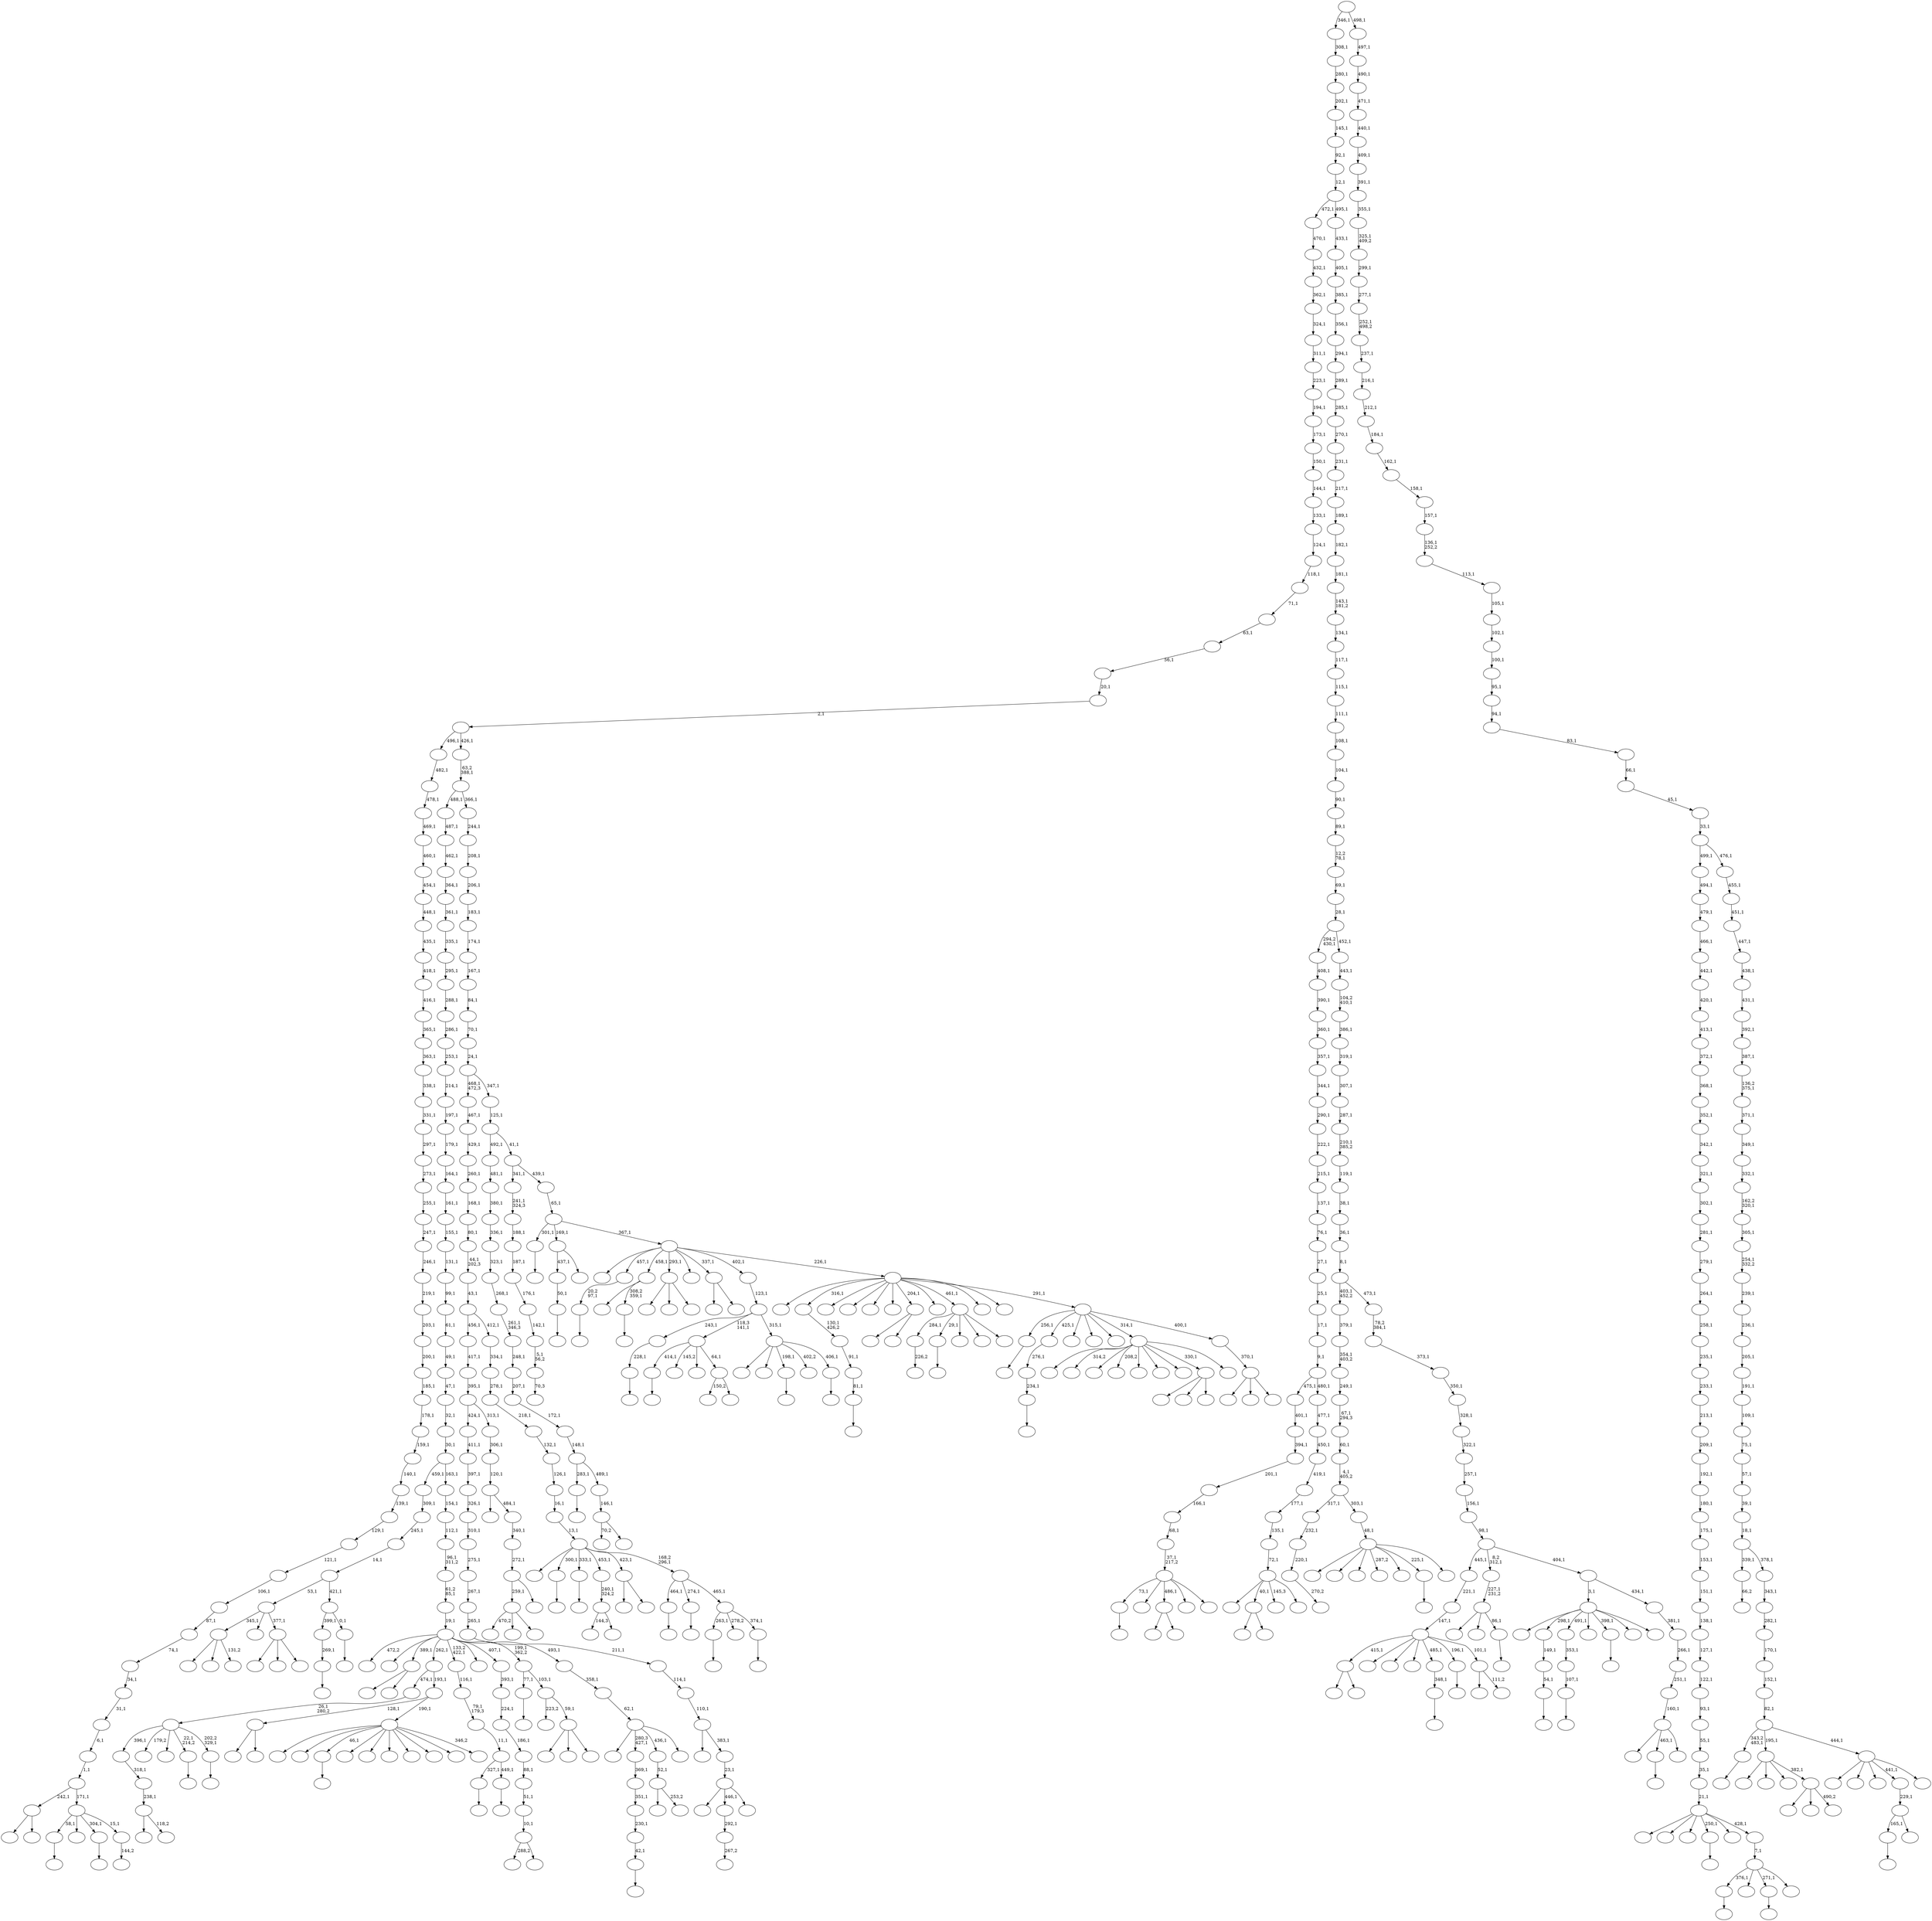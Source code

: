 digraph T {
	700 [label=""]
	699 [label=""]
	698 [label=""]
	697 [label=""]
	696 [label=""]
	695 [label=""]
	694 [label=""]
	693 [label=""]
	692 [label=""]
	691 [label=""]
	690 [label=""]
	689 [label=""]
	688 [label=""]
	687 [label=""]
	686 [label=""]
	685 [label=""]
	684 [label=""]
	683 [label=""]
	682 [label=""]
	681 [label=""]
	680 [label=""]
	679 [label=""]
	678 [label=""]
	677 [label=""]
	676 [label=""]
	675 [label=""]
	674 [label=""]
	673 [label=""]
	672 [label=""]
	671 [label=""]
	670 [label=""]
	669 [label=""]
	668 [label=""]
	667 [label=""]
	666 [label=""]
	665 [label=""]
	664 [label=""]
	663 [label=""]
	662 [label=""]
	661 [label=""]
	660 [label=""]
	659 [label=""]
	658 [label=""]
	657 [label=""]
	656 [label=""]
	655 [label=""]
	654 [label=""]
	653 [label=""]
	652 [label=""]
	651 [label=""]
	650 [label=""]
	649 [label=""]
	648 [label=""]
	647 [label=""]
	646 [label=""]
	645 [label=""]
	644 [label=""]
	643 [label=""]
	642 [label=""]
	641 [label=""]
	640 [label=""]
	639 [label=""]
	638 [label=""]
	637 [label=""]
	636 [label=""]
	635 [label=""]
	634 [label=""]
	633 [label=""]
	632 [label=""]
	631 [label=""]
	630 [label=""]
	629 [label=""]
	628 [label=""]
	627 [label=""]
	626 [label=""]
	625 [label=""]
	624 [label=""]
	623 [label=""]
	622 [label=""]
	621 [label=""]
	620 [label=""]
	619 [label=""]
	618 [label=""]
	617 [label=""]
	616 [label=""]
	615 [label=""]
	614 [label=""]
	613 [label=""]
	612 [label=""]
	611 [label=""]
	610 [label=""]
	609 [label=""]
	608 [label=""]
	607 [label=""]
	606 [label=""]
	605 [label=""]
	604 [label=""]
	603 [label=""]
	602 [label=""]
	601 [label=""]
	600 [label=""]
	599 [label=""]
	598 [label=""]
	597 [label=""]
	596 [label=""]
	595 [label=""]
	594 [label=""]
	593 [label=""]
	592 [label=""]
	591 [label=""]
	590 [label=""]
	589 [label=""]
	588 [label=""]
	587 [label=""]
	586 [label=""]
	585 [label=""]
	584 [label=""]
	583 [label=""]
	582 [label=""]
	581 [label=""]
	580 [label=""]
	579 [label=""]
	578 [label=""]
	577 [label=""]
	576 [label=""]
	575 [label=""]
	574 [label=""]
	573 [label=""]
	572 [label=""]
	571 [label=""]
	570 [label=""]
	569 [label=""]
	568 [label=""]
	567 [label=""]
	566 [label=""]
	565 [label=""]
	564 [label=""]
	563 [label=""]
	562 [label=""]
	561 [label=""]
	560 [label=""]
	559 [label=""]
	558 [label=""]
	557 [label=""]
	556 [label=""]
	555 [label=""]
	554 [label=""]
	553 [label=""]
	552 [label=""]
	551 [label=""]
	550 [label=""]
	549 [label=""]
	548 [label=""]
	547 [label=""]
	546 [label=""]
	545 [label=""]
	544 [label=""]
	543 [label=""]
	542 [label=""]
	541 [label=""]
	540 [label=""]
	539 [label=""]
	538 [label=""]
	537 [label=""]
	536 [label=""]
	535 [label=""]
	534 [label=""]
	533 [label=""]
	532 [label=""]
	531 [label=""]
	530 [label=""]
	529 [label=""]
	528 [label=""]
	527 [label=""]
	526 [label=""]
	525 [label=""]
	524 [label=""]
	523 [label=""]
	522 [label=""]
	521 [label=""]
	520 [label=""]
	519 [label=""]
	518 [label=""]
	517 [label=""]
	516 [label=""]
	515 [label=""]
	514 [label=""]
	513 [label=""]
	512 [label=""]
	511 [label=""]
	510 [label=""]
	509 [label=""]
	508 [label=""]
	507 [label=""]
	506 [label=""]
	505 [label=""]
	504 [label=""]
	503 [label=""]
	502 [label=""]
	501 [label=""]
	500 [label=""]
	499 [label=""]
	498 [label=""]
	497 [label=""]
	496 [label=""]
	495 [label=""]
	494 [label=""]
	493 [label=""]
	492 [label=""]
	491 [label=""]
	490 [label=""]
	489 [label=""]
	488 [label=""]
	487 [label=""]
	486 [label=""]
	485 [label=""]
	484 [label=""]
	483 [label=""]
	482 [label=""]
	481 [label=""]
	480 [label=""]
	479 [label=""]
	478 [label=""]
	477 [label=""]
	476 [label=""]
	475 [label=""]
	474 [label=""]
	473 [label=""]
	472 [label=""]
	471 [label=""]
	470 [label=""]
	469 [label=""]
	468 [label=""]
	467 [label=""]
	466 [label=""]
	465 [label=""]
	464 [label=""]
	463 [label=""]
	462 [label=""]
	461 [label=""]
	460 [label=""]
	459 [label=""]
	458 [label=""]
	457 [label=""]
	456 [label=""]
	455 [label=""]
	454 [label=""]
	453 [label=""]
	452 [label=""]
	451 [label=""]
	450 [label=""]
	449 [label=""]
	448 [label=""]
	447 [label=""]
	446 [label=""]
	445 [label=""]
	444 [label=""]
	443 [label=""]
	442 [label=""]
	441 [label=""]
	440 [label=""]
	439 [label=""]
	438 [label=""]
	437 [label=""]
	436 [label=""]
	435 [label=""]
	434 [label=""]
	433 [label=""]
	432 [label=""]
	431 [label=""]
	430 [label=""]
	429 [label=""]
	428 [label=""]
	427 [label=""]
	426 [label=""]
	425 [label=""]
	424 [label=""]
	423 [label=""]
	422 [label=""]
	421 [label=""]
	420 [label=""]
	419 [label=""]
	418 [label=""]
	417 [label=""]
	416 [label=""]
	415 [label=""]
	414 [label=""]
	413 [label=""]
	412 [label=""]
	411 [label=""]
	410 [label=""]
	409 [label=""]
	408 [label=""]
	407 [label=""]
	406 [label=""]
	405 [label=""]
	404 [label=""]
	403 [label=""]
	402 [label=""]
	401 [label=""]
	400 [label=""]
	399 [label=""]
	398 [label=""]
	397 [label=""]
	396 [label=""]
	395 [label=""]
	394 [label=""]
	393 [label=""]
	392 [label=""]
	391 [label=""]
	390 [label=""]
	389 [label=""]
	388 [label=""]
	387 [label=""]
	386 [label=""]
	385 [label=""]
	384 [label=""]
	383 [label=""]
	382 [label=""]
	381 [label=""]
	380 [label=""]
	379 [label=""]
	378 [label=""]
	377 [label=""]
	376 [label=""]
	375 [label=""]
	374 [label=""]
	373 [label=""]
	372 [label=""]
	371 [label=""]
	370 [label=""]
	369 [label=""]
	368 [label=""]
	367 [label=""]
	366 [label=""]
	365 [label=""]
	364 [label=""]
	363 [label=""]
	362 [label=""]
	361 [label=""]
	360 [label=""]
	359 [label=""]
	358 [label=""]
	357 [label=""]
	356 [label=""]
	355 [label=""]
	354 [label=""]
	353 [label=""]
	352 [label=""]
	351 [label=""]
	350 [label=""]
	349 [label=""]
	348 [label=""]
	347 [label=""]
	346 [label=""]
	345 [label=""]
	344 [label=""]
	343 [label=""]
	342 [label=""]
	341 [label=""]
	340 [label=""]
	339 [label=""]
	338 [label=""]
	337 [label=""]
	336 [label=""]
	335 [label=""]
	334 [label=""]
	333 [label=""]
	332 [label=""]
	331 [label=""]
	330 [label=""]
	329 [label=""]
	328 [label=""]
	327 [label=""]
	326 [label=""]
	325 [label=""]
	324 [label=""]
	323 [label=""]
	322 [label=""]
	321 [label=""]
	320 [label=""]
	319 [label=""]
	318 [label=""]
	317 [label=""]
	316 [label=""]
	315 [label=""]
	314 [label=""]
	313 [label=""]
	312 [label=""]
	311 [label=""]
	310 [label=""]
	309 [label=""]
	308 [label=""]
	307 [label=""]
	306 [label=""]
	305 [label=""]
	304 [label=""]
	303 [label=""]
	302 [label=""]
	301 [label=""]
	300 [label=""]
	299 [label=""]
	298 [label=""]
	297 [label=""]
	296 [label=""]
	295 [label=""]
	294 [label=""]
	293 [label=""]
	292 [label=""]
	291 [label=""]
	290 [label=""]
	289 [label=""]
	288 [label=""]
	287 [label=""]
	286 [label=""]
	285 [label=""]
	284 [label=""]
	283 [label=""]
	282 [label=""]
	281 [label=""]
	280 [label=""]
	279 [label=""]
	278 [label=""]
	277 [label=""]
	276 [label=""]
	275 [label=""]
	274 [label=""]
	273 [label=""]
	272 [label=""]
	271 [label=""]
	270 [label=""]
	269 [label=""]
	268 [label=""]
	267 [label=""]
	266 [label=""]
	265 [label=""]
	264 [label=""]
	263 [label=""]
	262 [label=""]
	261 [label=""]
	260 [label=""]
	259 [label=""]
	258 [label=""]
	257 [label=""]
	256 [label=""]
	255 [label=""]
	254 [label=""]
	253 [label=""]
	252 [label=""]
	251 [label=""]
	250 [label=""]
	249 [label=""]
	248 [label=""]
	247 [label=""]
	246 [label=""]
	245 [label=""]
	244 [label=""]
	243 [label=""]
	242 [label=""]
	241 [label=""]
	240 [label=""]
	239 [label=""]
	238 [label=""]
	237 [label=""]
	236 [label=""]
	235 [label=""]
	234 [label=""]
	233 [label=""]
	232 [label=""]
	231 [label=""]
	230 [label=""]
	229 [label=""]
	228 [label=""]
	227 [label=""]
	226 [label=""]
	225 [label=""]
	224 [label=""]
	223 [label=""]
	222 [label=""]
	221 [label=""]
	220 [label=""]
	219 [label=""]
	218 [label=""]
	217 [label=""]
	216 [label=""]
	215 [label=""]
	214 [label=""]
	213 [label=""]
	212 [label=""]
	211 [label=""]
	210 [label=""]
	209 [label=""]
	208 [label=""]
	207 [label=""]
	206 [label=""]
	205 [label=""]
	204 [label=""]
	203 [label=""]
	202 [label=""]
	201 [label=""]
	200 [label=""]
	199 [label=""]
	198 [label=""]
	197 [label=""]
	196 [label=""]
	195 [label=""]
	194 [label=""]
	193 [label=""]
	192 [label=""]
	191 [label=""]
	190 [label=""]
	189 [label=""]
	188 [label=""]
	187 [label=""]
	186 [label=""]
	185 [label=""]
	184 [label=""]
	183 [label=""]
	182 [label=""]
	181 [label=""]
	180 [label=""]
	179 [label=""]
	178 [label=""]
	177 [label=""]
	176 [label=""]
	175 [label=""]
	174 [label=""]
	173 [label=""]
	172 [label=""]
	171 [label=""]
	170 [label=""]
	169 [label=""]
	168 [label=""]
	167 [label=""]
	166 [label=""]
	165 [label=""]
	164 [label=""]
	163 [label=""]
	162 [label=""]
	161 [label=""]
	160 [label=""]
	159 [label=""]
	158 [label=""]
	157 [label=""]
	156 [label=""]
	155 [label=""]
	154 [label=""]
	153 [label=""]
	152 [label=""]
	151 [label=""]
	150 [label=""]
	149 [label=""]
	148 [label=""]
	147 [label=""]
	146 [label=""]
	145 [label=""]
	144 [label=""]
	143 [label=""]
	142 [label=""]
	141 [label=""]
	140 [label=""]
	139 [label=""]
	138 [label=""]
	137 [label=""]
	136 [label=""]
	135 [label=""]
	134 [label=""]
	133 [label=""]
	132 [label=""]
	131 [label=""]
	130 [label=""]
	129 [label=""]
	128 [label=""]
	127 [label=""]
	126 [label=""]
	125 [label=""]
	124 [label=""]
	123 [label=""]
	122 [label=""]
	121 [label=""]
	120 [label=""]
	119 [label=""]
	118 [label=""]
	117 [label=""]
	116 [label=""]
	115 [label=""]
	114 [label=""]
	113 [label=""]
	112 [label=""]
	111 [label=""]
	110 [label=""]
	109 [label=""]
	108 [label=""]
	107 [label=""]
	106 [label=""]
	105 [label=""]
	104 [label=""]
	103 [label=""]
	102 [label=""]
	101 [label=""]
	100 [label=""]
	99 [label=""]
	98 [label=""]
	97 [label=""]
	96 [label=""]
	95 [label=""]
	94 [label=""]
	93 [label=""]
	92 [label=""]
	91 [label=""]
	90 [label=""]
	89 [label=""]
	88 [label=""]
	87 [label=""]
	86 [label=""]
	85 [label=""]
	84 [label=""]
	83 [label=""]
	82 [label=""]
	81 [label=""]
	80 [label=""]
	79 [label=""]
	78 [label=""]
	77 [label=""]
	76 [label=""]
	75 [label=""]
	74 [label=""]
	73 [label=""]
	72 [label=""]
	71 [label=""]
	70 [label=""]
	69 [label=""]
	68 [label=""]
	67 [label=""]
	66 [label=""]
	65 [label=""]
	64 [label=""]
	63 [label=""]
	62 [label=""]
	61 [label=""]
	60 [label=""]
	59 [label=""]
	58 [label=""]
	57 [label=""]
	56 [label=""]
	55 [label=""]
	54 [label=""]
	53 [label=""]
	52 [label=""]
	51 [label=""]
	50 [label=""]
	49 [label=""]
	48 [label=""]
	47 [label=""]
	46 [label=""]
	45 [label=""]
	44 [label=""]
	43 [label=""]
	42 [label=""]
	41 [label=""]
	40 [label=""]
	39 [label=""]
	38 [label=""]
	37 [label=""]
	36 [label=""]
	35 [label=""]
	34 [label=""]
	33 [label=""]
	32 [label=""]
	31 [label=""]
	30 [label=""]
	29 [label=""]
	28 [label=""]
	27 [label=""]
	26 [label=""]
	25 [label=""]
	24 [label=""]
	23 [label=""]
	22 [label=""]
	21 [label=""]
	20 [label=""]
	19 [label=""]
	18 [label=""]
	17 [label=""]
	16 [label=""]
	15 [label=""]
	14 [label=""]
	13 [label=""]
	12 [label=""]
	11 [label=""]
	10 [label=""]
	9 [label=""]
	8 [label=""]
	7 [label=""]
	6 [label=""]
	5 [label=""]
	4 [label=""]
	3 [label=""]
	2 [label=""]
	1 [label=""]
	0 [label=""]
	696 -> 697 [label=""]
	693 -> 694 [label=""]
	692 -> 693 [label="42,1"]
	691 -> 692 [label="230,1"]
	690 -> 691 [label="351,1"]
	689 -> 690 [label="369,1"]
	681 -> 682 [label=""]
	680 -> 681 [label="228,1"]
	678 -> 679 [label=""]
	670 -> 671 [label=""]
	665 -> 666 [label=""]
	662 -> 663 [label=""]
	661 -> 662 [label="54,1"]
	660 -> 661 [label="149,1"]
	658 -> 659 [label=""]
	656 -> 657 [label=""]
	652 -> 653 [label="226,2"]
	650 -> 651 [label=""]
	649 -> 650 [label="81,1"]
	648 -> 649 [label="91,1"]
	647 -> 648 [label="130,1\n426,2"]
	639 -> 640 [label="267,2"]
	638 -> 639 [label="292,1"]
	636 -> 642 [label="70,2"]
	636 -> 637 [label=""]
	635 -> 636 [label="146,1"]
	634 -> 665 [label="283,1"]
	634 -> 635 [label="489,1"]
	633 -> 634 [label="148,1"]
	632 -> 633 [label="172,1"]
	631 -> 632 [label="207,1"]
	630 -> 631 [label="248,1"]
	629 -> 630 [label="261,1\n346,3"]
	628 -> 629 [label="268,1"]
	627 -> 628 [label="323,1"]
	626 -> 627 [label="336,1"]
	625 -> 626 [label="380,1"]
	624 -> 625 [label="481,1"]
	620 -> 621 [label=""]
	617 -> 618 [label=""]
	616 -> 617 [label="234,1"]
	615 -> 616 [label="276,1"]
	612 -> 613 [label=""]
	608 -> 698 [label=""]
	608 -> 609 [label=""]
	606 -> 684 [label=""]
	606 -> 607 [label="118,2"]
	605 -> 606 [label="238,1"]
	604 -> 605 [label="318,1"]
	601 -> 602 [label=""]
	600 -> 601 [label="20,2\n97,1"]
	597 -> 623 [label=""]
	597 -> 598 [label=""]
	593 -> 594 [label=""]
	592 -> 593 [label="269,1"]
	588 -> 589 [label="270,2"]
	587 -> 588 [label="220,1"]
	586 -> 587 [label="232,1"]
	583 -> 584 [label=""]
	580 -> 581 [label=""]
	579 -> 580 [label="107,1"]
	578 -> 579 [label="353,1"]
	574 -> 575 [label=""]
	571 -> 572 [label=""]
	569 -> 619 [label=""]
	569 -> 570 [label=""]
	564 -> 614 [label=""]
	564 -> 565 [label=""]
	560 -> 561 [label=""]
	556 -> 557 [label=""]
	553 -> 554 [label=""]
	550 -> 551 [label=""]
	549 -> 667 [label=""]
	549 -> 550 [label="308,2\n359,1"]
	546 -> 547 [label=""]
	543 -> 544 [label=""]
	541 -> 542 [label=""]
	526 -> 527 [label=""]
	525 -> 526 [label="50,1"]
	522 -> 573 [label=""]
	522 -> 523 [label=""]
	516 -> 517 [label=""]
	513 -> 514 [label=""]
	510 -> 511 [label=""]
	509 -> 604 [label="396,1"]
	509 -> 548 [label="179,2"]
	509 -> 540 [label=""]
	509 -> 516 [label="22,1\n214,2"]
	509 -> 510 [label="202,2\n329,1"]
	508 -> 509 [label="26,1\n280,2"]
	500 -> 501 [label="70,3"]
	499 -> 500 [label="5,1\n56,2"]
	498 -> 499 [label="142,1"]
	497 -> 498 [label="176,1"]
	496 -> 497 [label="187,1"]
	495 -> 496 [label="188,1"]
	494 -> 495 [label="241,1\n324,3"]
	492 -> 668 [label=""]
	492 -> 493 [label=""]
	487 -> 488 [label=""]
	485 -> 673 [label=""]
	485 -> 638 [label="446,1"]
	485 -> 486 [label=""]
	484 -> 485 [label="23,1"]
	483 -> 535 [label=""]
	483 -> 484 [label="383,1"]
	482 -> 483 [label="110,1"]
	481 -> 482 [label="114,1"]
	480 -> 481 [label="211,1"]
	479 -> 480 [label="265,1"]
	478 -> 479 [label="267,1"]
	477 -> 478 [label="275,1"]
	476 -> 477 [label="310,1"]
	475 -> 476 [label="326,1"]
	474 -> 475 [label="397,1"]
	473 -> 474 [label="411,1"]
	470 -> 591 [label="150,2"]
	470 -> 471 [label=""]
	469 -> 678 [label="414,1"]
	469 -> 563 [label="145,2"]
	469 -> 521 [label=""]
	469 -> 470 [label="64,1"]
	466 -> 467 [label=""]
	461 -> 538 [label="470,2"]
	461 -> 536 [label=""]
	461 -> 462 [label=""]
	458 -> 700 [label=""]
	458 -> 459 [label=""]
	454 -> 646 [label=""]
	454 -> 545 [label=""]
	454 -> 455 [label="131,2"]
	451 -> 504 [label=""]
	451 -> 502 [label=""]
	451 -> 452 [label=""]
	449 -> 645 [label=""]
	449 -> 596 [label="314,2"]
	449 -> 537 [label=""]
	449 -> 528 [label="208,2"]
	449 -> 518 [label=""]
	449 -> 506 [label=""]
	449 -> 489 [label=""]
	449 -> 451 [label="330,1"]
	449 -> 450 [label=""]
	444 -> 669 [label="144,3"]
	444 -> 445 [label=""]
	443 -> 444 [label="240,1\n324,2"]
	439 -> 440 [label=""]
	437 -> 699 [label=""]
	437 -> 688 [label=""]
	437 -> 541 [label="46,1"]
	437 -> 524 [label=""]
	437 -> 503 [label=""]
	437 -> 460 [label=""]
	437 -> 453 [label=""]
	437 -> 442 [label=""]
	437 -> 441 [label=""]
	437 -> 438 [label="346,2"]
	436 -> 608 [label="128,1"]
	436 -> 437 [label="190,1"]
	435 -> 508 [label="474,1"]
	435 -> 436 [label="193,1"]
	433 -> 525 [label="437,1"]
	433 -> 434 [label=""]
	431 -> 432 [label=""]
	429 -> 430 [label=""]
	428 -> 429 [label="348,1"]
	425 -> 461 [label="259,1"]
	425 -> 426 [label=""]
	424 -> 425 [label="272,1"]
	423 -> 424 [label="340,1"]
	422 -> 505 [label=""]
	422 -> 423 [label="484,1"]
	421 -> 422 [label="120,1"]
	420 -> 421 [label="306,1"]
	419 -> 473 [label="424,1"]
	419 -> 420 [label="313,1"]
	418 -> 419 [label="395,1"]
	417 -> 418 [label="417,1"]
	415 -> 416 [label=""]
	414 -> 656 [label="327,1"]
	414 -> 415 [label="449,1"]
	413 -> 414 [label="11,1"]
	412 -> 413 [label="79,1\n179,3"]
	411 -> 412 [label="116,1"]
	409 -> 652 [label="284,1"]
	409 -> 612 [label="29,1"]
	409 -> 562 [label=""]
	409 -> 447 [label=""]
	409 -> 410 [label=""]
	407 -> 408 [label=""]
	405 -> 406 [label=""]
	401 -> 567 [label=""]
	401 -> 402 [label="253,2"]
	400 -> 401 [label="52,1"]
	398 -> 696 [label="73,1"]
	398 -> 566 [label=""]
	398 -> 564 [label="486,1"]
	398 -> 448 [label=""]
	398 -> 399 [label=""]
	397 -> 398 [label="37,1\n217,2"]
	396 -> 397 [label="68,1"]
	395 -> 396 [label="166,1"]
	394 -> 395 [label="201,1"]
	393 -> 394 [label="394,1"]
	392 -> 393 [label="401,1"]
	390 -> 672 [label=""]
	390 -> 622 [label=""]
	390 -> 391 [label=""]
	389 -> 454 [label="345,1"]
	389 -> 404 [label=""]
	389 -> 390 [label="377,1"]
	387 -> 687 [label=""]
	387 -> 403 [label=""]
	387 -> 388 [label=""]
	384 -> 385 [label=""]
	382 -> 490 [label=""]
	382 -> 383 [label=""]
	380 -> 381 [label="66,2"]
	374 -> 375 [label="144,2"]
	373 -> 571 [label="58,1"]
	373 -> 539 [label=""]
	373 -> 439 [label="304,1"]
	373 -> 374 [label="15,1"]
	372 -> 458 [label="242,1"]
	372 -> 373 [label="171,1"]
	371 -> 372 [label="1,1"]
	370 -> 371 [label="6,1"]
	369 -> 370 [label="31,1"]
	368 -> 369 [label="34,1"]
	367 -> 368 [label="74,1"]
	366 -> 367 [label="87,1"]
	365 -> 366 [label="106,1"]
	364 -> 365 [label="121,1"]
	363 -> 364 [label="129,1"]
	362 -> 363 [label="139,1"]
	361 -> 362 [label="140,1"]
	360 -> 361 [label="159,1"]
	359 -> 360 [label="178,1"]
	358 -> 359 [label="185,1"]
	357 -> 358 [label="200,1"]
	356 -> 357 [label="203,1"]
	355 -> 356 [label="219,1"]
	354 -> 355 [label="246,1"]
	353 -> 354 [label="247,1"]
	352 -> 353 [label="255,1"]
	351 -> 352 [label="273,1"]
	350 -> 351 [label="297,1"]
	349 -> 350 [label="331,1"]
	348 -> 349 [label="338,1"]
	347 -> 348 [label="363,1"]
	346 -> 347 [label="365,1"]
	345 -> 346 [label="416,1"]
	344 -> 345 [label="418,1"]
	343 -> 344 [label="435,1"]
	342 -> 343 [label="448,1"]
	341 -> 342 [label="454,1"]
	340 -> 341 [label="460,1"]
	339 -> 340 [label="469,1"]
	338 -> 339 [label="478,1"]
	337 -> 338 [label="482,1"]
	335 -> 685 [label=""]
	335 -> 655 [label=""]
	335 -> 595 [label=""]
	335 -> 558 [label="287,2"]
	335 -> 507 [label=""]
	335 -> 407 [label="225,1"]
	335 -> 336 [label=""]
	334 -> 335 [label="48,1"]
	333 -> 586 [label="317,1"]
	333 -> 334 [label="303,1"]
	332 -> 333 [label="4,1\n405,2"]
	331 -> 332 [label="60,1"]
	330 -> 331 [label="67,1\n294,3"]
	329 -> 330 [label="249,1"]
	328 -> 329 [label="354,1\n403,2"]
	327 -> 328 [label="379,1"]
	325 -> 654 [label=""]
	325 -> 522 [label="40,1"]
	325 -> 464 [label="145,3"]
	325 -> 326 [label=""]
	324 -> 325 [label="72,1"]
	323 -> 324 [label="135,1"]
	322 -> 323 [label="177,1"]
	321 -> 322 [label="419,1"]
	320 -> 321 [label="450,1"]
	319 -> 320 [label="477,1"]
	318 -> 392 [label="475,1"]
	318 -> 319 [label="480,1"]
	317 -> 318 [label="9,1"]
	316 -> 317 [label="17,1"]
	315 -> 316 [label="25,1"]
	314 -> 315 [label="27,1"]
	313 -> 314 [label="76,1"]
	312 -> 313 [label="137,1"]
	311 -> 312 [label="215,1"]
	310 -> 311 [label="222,1"]
	309 -> 310 [label="290,1"]
	308 -> 309 [label="344,1"]
	307 -> 308 [label="357,1"]
	306 -> 307 [label="360,1"]
	305 -> 306 [label="390,1"]
	304 -> 305 [label="408,1"]
	302 -> 303 [label=""]
	301 -> 592 [label="399,1"]
	301 -> 302 [label="0,1"]
	300 -> 389 [label="53,1"]
	300 -> 301 [label="421,1"]
	299 -> 300 [label="14,1"]
	298 -> 299 [label="245,1"]
	297 -> 298 [label="309,1"]
	292 -> 512 [label="288,2"]
	292 -> 293 [label=""]
	291 -> 292 [label="10,1"]
	290 -> 291 [label="51,1"]
	289 -> 290 [label="88,1"]
	288 -> 289 [label="186,1"]
	287 -> 288 [label="224,1"]
	286 -> 287 [label="393,1"]
	284 -> 285 [label=""]
	281 -> 472 [label=""]
	281 -> 282 [label="111,2"]
	280 -> 597 [label="415,1"]
	280 -> 590 [label=""]
	280 -> 568 [label=""]
	280 -> 446 [label=""]
	280 -> 428 [label="485,1"]
	280 -> 405 [label="196,1"]
	280 -> 281 [label="101,1"]
	279 -> 280 [label="147,1"]
	278 -> 279 [label="221,1"]
	276 -> 664 [label=""]
	276 -> 660 [label="298,1"]
	276 -> 578 [label="491,1"]
	276 -> 534 [label=""]
	276 -> 513 [label="398,1"]
	276 -> 463 [label=""]
	276 -> 277 [label=""]
	274 -> 275 [label=""]
	273 -> 560 [label="263,1"]
	273 -> 520 [label="278,2"]
	273 -> 274 [label="374,1"]
	272 -> 658 [label="464,1"]
	272 -> 466 [label="274,1"]
	272 -> 273 [label="465,1"]
	271 -> 585 [label=""]
	271 -> 556 [label="300,1"]
	271 -> 553 [label="333,1"]
	271 -> 443 [label="453,1"]
	271 -> 382 [label="423,1"]
	271 -> 272 [label="168,2\n296,1"]
	270 -> 271 [label="13,1"]
	269 -> 270 [label="16,1"]
	268 -> 269 [label="126,1"]
	267 -> 268 [label="132,1"]
	266 -> 267 [label="218,1"]
	265 -> 266 [label="278,1"]
	264 -> 265 [label="334,1"]
	263 -> 417 [label="456,1"]
	263 -> 264 [label="412,1"]
	262 -> 263 [label="43,1"]
	261 -> 262 [label="44,1\n202,3"]
	260 -> 261 [label="80,1"]
	259 -> 260 [label="168,1"]
	258 -> 259 [label="260,1"]
	257 -> 258 [label="429,1"]
	256 -> 257 [label="467,1"]
	254 -> 533 [label=""]
	254 -> 491 [label=""]
	254 -> 255 [label=""]
	253 -> 296 [label="223,2"]
	253 -> 254 [label="59,1"]
	252 -> 431 [label="77,1"]
	252 -> 253 [label="103,1"]
	250 -> 620 [label="376,1"]
	250 -> 582 [label=""]
	250 -> 546 [label="271,1"]
	250 -> 251 [label=""]
	249 -> 250 [label="7,1"]
	248 -> 674 [label=""]
	248 -> 559 [label=""]
	248 -> 457 [label=""]
	248 -> 384 [label="250,1"]
	248 -> 378 [label=""]
	248 -> 249 [label="428,1"]
	247 -> 248 [label="21,1"]
	246 -> 247 [label="35,1"]
	245 -> 246 [label="55,1"]
	244 -> 245 [label="93,1"]
	243 -> 244 [label="122,1"]
	242 -> 243 [label="127,1"]
	241 -> 242 [label="138,1"]
	240 -> 241 [label="151,1"]
	239 -> 240 [label="153,1"]
	238 -> 239 [label="175,1"]
	237 -> 238 [label="180,1"]
	236 -> 237 [label="192,1"]
	235 -> 236 [label="209,1"]
	234 -> 235 [label="213,1"]
	233 -> 234 [label="233,1"]
	232 -> 233 [label="235,1"]
	231 -> 232 [label="258,1"]
	230 -> 231 [label="264,1"]
	229 -> 230 [label="279,1"]
	228 -> 229 [label="281,1"]
	227 -> 228 [label="302,1"]
	226 -> 227 [label="321,1"]
	225 -> 226 [label="342,1"]
	224 -> 225 [label="352,1"]
	223 -> 224 [label="368,1"]
	222 -> 223 [label="372,1"]
	221 -> 222 [label="413,1"]
	220 -> 221 [label="420,1"]
	219 -> 220 [label="442,1"]
	218 -> 219 [label="466,1"]
	217 -> 218 [label="479,1"]
	216 -> 217 [label="494,1"]
	214 -> 427 [label=""]
	214 -> 215 [label=""]
	212 -> 695 [label=""]
	212 -> 689 [label="280,3\n427,1"]
	212 -> 400 [label="436,1"]
	212 -> 213 [label=""]
	211 -> 212 [label="62,1"]
	210 -> 211 [label="358,1"]
	209 -> 677 [label="472,2"]
	209 -> 532 [label=""]
	209 -> 492 [label="389,1"]
	209 -> 435 [label="262,1"]
	209 -> 411 [label="133,2\n422,1"]
	209 -> 295 [label=""]
	209 -> 286 [label="407,1"]
	209 -> 252 [label="199,1\n362,2"]
	209 -> 210 [label="493,1"]
	208 -> 209 [label="19,1"]
	207 -> 208 [label="61,2\n85,1"]
	206 -> 207 [label="96,1\n311,2"]
	205 -> 206 [label="112,1"]
	204 -> 205 [label="154,1"]
	203 -> 297 [label="459,1"]
	203 -> 204 [label="163,1"]
	202 -> 203 [label="30,1"]
	201 -> 202 [label="32,1"]
	200 -> 201 [label="47,1"]
	199 -> 200 [label="49,1"]
	198 -> 199 [label="61,1"]
	197 -> 198 [label="99,1"]
	196 -> 197 [label="131,1"]
	195 -> 196 [label="155,1"]
	194 -> 195 [label="161,1"]
	193 -> 194 [label="164,1"]
	192 -> 193 [label="179,1"]
	191 -> 192 [label="197,1"]
	190 -> 191 [label="214,1"]
	189 -> 190 [label="253,1"]
	188 -> 189 [label="286,1"]
	187 -> 188 [label="288,1"]
	186 -> 187 [label="295,1"]
	185 -> 186 [label="335,1"]
	184 -> 185 [label="361,1"]
	183 -> 184 [label="364,1"]
	182 -> 183 [label="462,1"]
	181 -> 182 [label="487,1"]
	179 -> 180 [label=""]
	178 -> 611 [label=""]
	178 -> 376 [label=""]
	178 -> 179 [label="86,1"]
	177 -> 178 [label="227,1\n231,2"]
	175 -> 574 [label="165,1"]
	175 -> 176 [label=""]
	174 -> 175 [label="229,1"]
	172 -> 173 [label=""]
	171 -> 686 [label=""]
	171 -> 675 [label=""]
	171 -> 583 [label="198,1"]
	171 -> 456 [label="402,2"]
	171 -> 172 [label="406,1"]
	170 -> 680 [label="243,1"]
	170 -> 469 [label="118,3\n141,1"]
	170 -> 171 [label="315,1"]
	169 -> 170 [label="123,1"]
	167 -> 531 [label=""]
	167 -> 515 [label=""]
	167 -> 168 [label=""]
	166 -> 167 [label="370,1"]
	165 -> 670 [label="256,1"]
	165 -> 615 [label="425,1"]
	165 -> 552 [label=""]
	165 -> 519 [label=""]
	165 -> 468 [label=""]
	165 -> 449 [label="314,1"]
	165 -> 166 [label="400,1"]
	164 -> 676 [label=""]
	164 -> 647 [label="316,1"]
	164 -> 644 [label=""]
	164 -> 610 [label=""]
	164 -> 603 [label=""]
	164 -> 577 [label=""]
	164 -> 569 [label="204,1"]
	164 -> 529 [label=""]
	164 -> 409 [label="461,1"]
	164 -> 379 [label=""]
	164 -> 294 [label=""]
	164 -> 165 [label="291,1"]
	163 -> 683 [label=""]
	163 -> 600 [label="457,1"]
	163 -> 549 [label="458,1"]
	163 -> 387 [label="293,1"]
	163 -> 386 [label=""]
	163 -> 214 [label="337,1"]
	163 -> 169 [label="402,1"]
	163 -> 164 [label="226,1"]
	162 -> 487 [label="301,1"]
	162 -> 433 [label="169,1"]
	162 -> 163 [label="367,1"]
	161 -> 162 [label="65,1"]
	160 -> 494 [label="341,1"]
	160 -> 161 [label="439,1"]
	159 -> 624 [label="492,1"]
	159 -> 160 [label="41,1"]
	158 -> 159 [label="125,1"]
	157 -> 256 [label="468,1\n472,3"]
	157 -> 158 [label="347,1"]
	156 -> 157 [label="24,1"]
	155 -> 156 [label="70,1"]
	154 -> 155 [label="84,1"]
	153 -> 154 [label="167,1"]
	152 -> 153 [label="174,1"]
	151 -> 152 [label="183,1"]
	150 -> 151 [label="206,1"]
	149 -> 150 [label="208,1"]
	148 -> 149 [label="244,1"]
	147 -> 181 [label="488,1"]
	147 -> 148 [label="366,1"]
	146 -> 147 [label="63,2\n388,1"]
	145 -> 337 [label="496,1"]
	145 -> 146 [label="426,1"]
	144 -> 145 [label="2,1"]
	143 -> 144 [label="20,1"]
	142 -> 143 [label="56,1"]
	141 -> 142 [label="63,1"]
	140 -> 141 [label="71,1"]
	139 -> 140 [label="118,1"]
	138 -> 139 [label="124,1"]
	137 -> 138 [label="133,1"]
	136 -> 137 [label="144,1"]
	135 -> 136 [label="150,1"]
	134 -> 135 [label="173,1"]
	133 -> 134 [label="194,1"]
	132 -> 133 [label="223,1"]
	131 -> 132 [label="311,1"]
	130 -> 131 [label="324,1"]
	129 -> 130 [label="362,1"]
	128 -> 129 [label="432,1"]
	127 -> 128 [label="470,1"]
	125 -> 599 [label=""]
	125 -> 465 [label=""]
	125 -> 126 [label="490,2"]
	124 -> 643 [label=""]
	124 -> 530 [label=""]
	124 -> 283 [label=""]
	124 -> 125 [label="382,1"]
	122 -> 641 [label=""]
	122 -> 543 [label="463,1"]
	122 -> 123 [label=""]
	121 -> 122 [label="160,1"]
	120 -> 121 [label="251,1"]
	119 -> 120 [label="266,1"]
	118 -> 119 [label="381,1"]
	117 -> 276 [label="3,1"]
	117 -> 118 [label="434,1"]
	116 -> 278 [label="445,1"]
	116 -> 177 [label="8,2\n312,1"]
	116 -> 117 [label="404,1"]
	115 -> 116 [label="98,1"]
	114 -> 115 [label="156,1"]
	113 -> 114 [label="257,1"]
	112 -> 113 [label="322,1"]
	111 -> 112 [label="328,1"]
	110 -> 111 [label="350,1"]
	109 -> 110 [label="373,1"]
	108 -> 109 [label="78,2\n384,1"]
	107 -> 327 [label="403,1\n452,2"]
	107 -> 108 [label="473,1"]
	106 -> 107 [label="8,1"]
	105 -> 106 [label="36,1"]
	104 -> 105 [label="38,1"]
	103 -> 104 [label="119,1"]
	102 -> 103 [label="210,1\n385,2"]
	101 -> 102 [label="287,1"]
	100 -> 101 [label="307,1"]
	99 -> 100 [label="319,1"]
	98 -> 99 [label="386,1"]
	97 -> 98 [label="104,2\n410,1"]
	96 -> 97 [label="443,1"]
	95 -> 304 [label="294,2\n430,1"]
	95 -> 96 [label="452,1"]
	94 -> 95 [label="28,1"]
	93 -> 94 [label="69,1"]
	92 -> 93 [label="12,2\n78,1"]
	91 -> 92 [label="89,1"]
	90 -> 91 [label="90,1"]
	89 -> 90 [label="104,1"]
	88 -> 89 [label="108,1"]
	87 -> 88 [label="111,1"]
	86 -> 87 [label="115,1"]
	85 -> 86 [label="117,1"]
	84 -> 85 [label="134,1"]
	83 -> 84 [label="143,1\n181,2"]
	82 -> 83 [label="181,1"]
	81 -> 82 [label="182,1"]
	80 -> 81 [label="189,1"]
	79 -> 80 [label="217,1"]
	78 -> 79 [label="231,1"]
	77 -> 78 [label="270,1"]
	76 -> 77 [label="285,1"]
	75 -> 76 [label="289,1"]
	74 -> 75 [label="294,1"]
	73 -> 74 [label="356,1"]
	72 -> 73 [label="385,1"]
	71 -> 72 [label="405,1"]
	70 -> 71 [label="433,1"]
	69 -> 127 [label="472,1"]
	69 -> 70 [label="495,1"]
	68 -> 69 [label="12,1"]
	67 -> 68 [label="92,1"]
	66 -> 67 [label="145,1"]
	65 -> 66 [label="202,1"]
	64 -> 65 [label="280,1"]
	63 -> 64 [label="308,1"]
	61 -> 576 [label=""]
	61 -> 555 [label=""]
	61 -> 377 [label=""]
	61 -> 174 [label="441,1"]
	61 -> 62 [label=""]
	60 -> 284 [label="343,2\n483,1"]
	60 -> 124 [label="195,1"]
	60 -> 61 [label="444,1"]
	59 -> 60 [label="82,1"]
	58 -> 59 [label="152,1"]
	57 -> 58 [label="170,1"]
	56 -> 57 [label="282,1"]
	55 -> 56 [label="343,1"]
	54 -> 380 [label="339,1"]
	54 -> 55 [label="378,1"]
	53 -> 54 [label="18,1"]
	52 -> 53 [label="39,1"]
	51 -> 52 [label="57,1"]
	50 -> 51 [label="75,1"]
	49 -> 50 [label="109,1"]
	48 -> 49 [label="191,1"]
	47 -> 48 [label="205,1"]
	46 -> 47 [label="236,1"]
	45 -> 46 [label="239,1"]
	44 -> 45 [label="254,1\n332,2"]
	43 -> 44 [label="305,1"]
	42 -> 43 [label="162,2\n320,1"]
	41 -> 42 [label="332,1"]
	40 -> 41 [label="349,1"]
	39 -> 40 [label="371,1"]
	38 -> 39 [label="136,2\n375,1"]
	37 -> 38 [label="387,1"]
	36 -> 37 [label="392,1"]
	35 -> 36 [label="431,1"]
	34 -> 35 [label="438,1"]
	33 -> 34 [label="447,1"]
	32 -> 33 [label="451,1"]
	31 -> 32 [label="455,1"]
	30 -> 216 [label="499,1"]
	30 -> 31 [label="476,1"]
	29 -> 30 [label="33,1"]
	28 -> 29 [label="45,1"]
	27 -> 28 [label="66,1"]
	26 -> 27 [label="83,1"]
	25 -> 26 [label="94,1"]
	24 -> 25 [label="95,1"]
	23 -> 24 [label="100,1"]
	22 -> 23 [label="102,1"]
	21 -> 22 [label="105,1"]
	20 -> 21 [label="113,1"]
	19 -> 20 [label="136,1\n252,2"]
	18 -> 19 [label="157,1"]
	17 -> 18 [label="158,1"]
	16 -> 17 [label="162,1"]
	15 -> 16 [label="184,1"]
	14 -> 15 [label="212,1"]
	13 -> 14 [label="216,1"]
	12 -> 13 [label="237,1"]
	11 -> 12 [label="252,1\n498,2"]
	10 -> 11 [label="277,1"]
	9 -> 10 [label="299,1"]
	8 -> 9 [label="325,1\n409,2"]
	7 -> 8 [label="355,1"]
	6 -> 7 [label="391,1"]
	5 -> 6 [label="409,1"]
	4 -> 5 [label="440,1"]
	3 -> 4 [label="471,1"]
	2 -> 3 [label="490,1"]
	1 -> 2 [label="497,1"]
	0 -> 63 [label="346,1"]
	0 -> 1 [label="498,1"]
}
